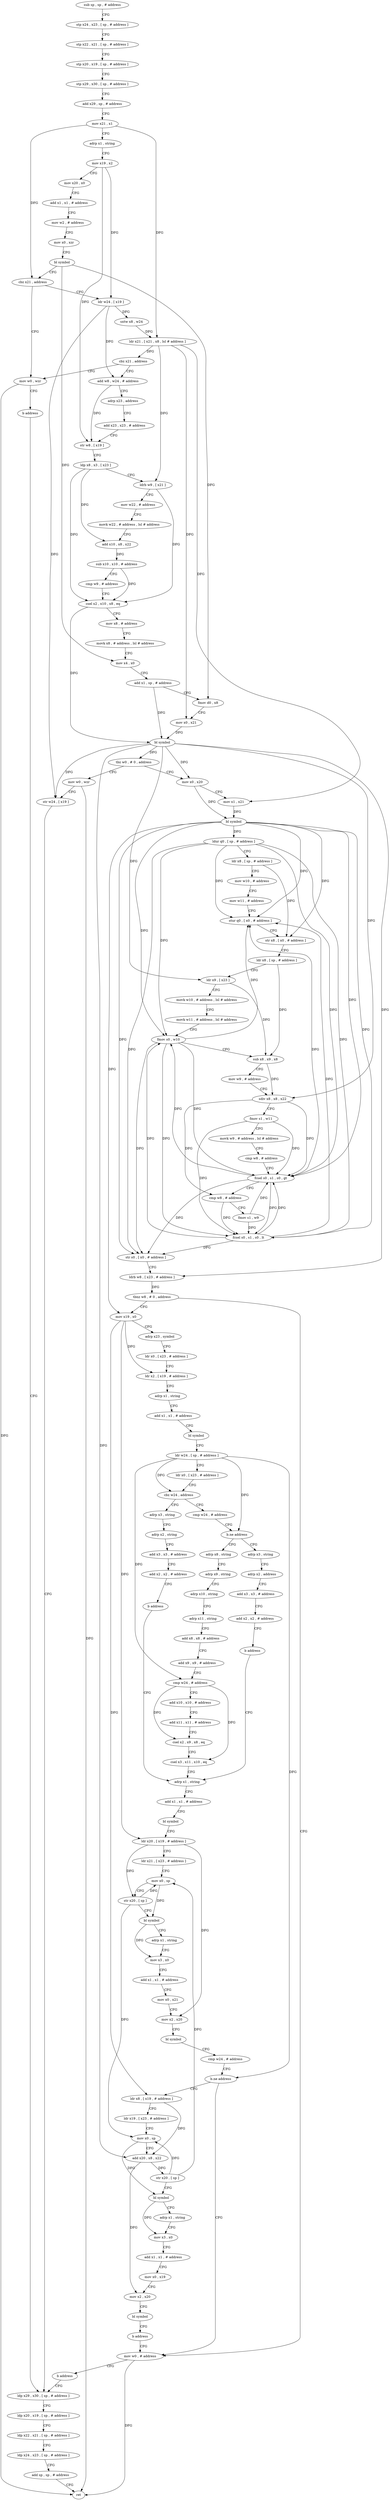 digraph "func" {
"4245624" [label = "sub sp , sp , # address" ]
"4245628" [label = "stp x24 , x23 , [ sp , # address ]" ]
"4245632" [label = "stp x22 , x21 , [ sp , # address ]" ]
"4245636" [label = "stp x20 , x19 , [ sp , # address ]" ]
"4245640" [label = "stp x29 , x30 , [ sp , # address ]" ]
"4245644" [label = "add x29 , sp , # address" ]
"4245648" [label = "mov x21 , x1" ]
"4245652" [label = "adrp x1 , string" ]
"4245656" [label = "mov x19 , x2" ]
"4245660" [label = "mov x20 , x0" ]
"4245664" [label = "add x1 , x1 , # address" ]
"4245668" [label = "mov w2 , # address" ]
"4245672" [label = "mov x0 , xzr" ]
"4245676" [label = "bl symbol" ]
"4245680" [label = "cbz x21 , address" ]
"4245896" [label = "mov w0 , wzr" ]
"4245684" [label = "ldr w24 , [ x19 ]" ]
"4245900" [label = "b address" ]
"4245912" [label = "ldp x29 , x30 , [ sp , # address ]" ]
"4245688" [label = "sxtw x8 , w24" ]
"4245692" [label = "ldr x21 , [ x21 , x8 , lsl # address ]" ]
"4245696" [label = "cbz x21 , address" ]
"4245700" [label = "add w8 , w24 , # address" ]
"4245916" [label = "ldp x20 , x19 , [ sp , # address ]" ]
"4245920" [label = "ldp x22 , x21 , [ sp , # address ]" ]
"4245924" [label = "ldp x24 , x23 , [ sp , # address ]" ]
"4245928" [label = "add sp , sp , # address" ]
"4245932" [label = "ret" ]
"4245704" [label = "adrp x23 , address" ]
"4245708" [label = "add x23 , x23 , # address" ]
"4245712" [label = "str w8 , [ x19 ]" ]
"4245716" [label = "ldp x8 , x3 , [ x23 ]" ]
"4245720" [label = "ldrb w9 , [ x21 ]" ]
"4245724" [label = "mov w22 , # address" ]
"4245728" [label = "movk w22 , # address , lsl # address" ]
"4245732" [label = "add x10 , x8 , x22" ]
"4245736" [label = "sub x10 , x10 , # address" ]
"4245740" [label = "cmp w9 , # address" ]
"4245744" [label = "csel x2 , x10 , x8 , eq" ]
"4245748" [label = "mov x8 , # address" ]
"4245752" [label = "movk x8 , # address , lsl # address" ]
"4245756" [label = "mov x4 , x0" ]
"4245760" [label = "add x1 , sp , # address" ]
"4245764" [label = "fmov d0 , x8" ]
"4245768" [label = "mov x0 , x21" ]
"4245772" [label = "bl symbol" ]
"4245776" [label = "tbz w0 , # 0 , address" ]
"4245904" [label = "mov w0 , wzr" ]
"4245780" [label = "mov x0 , x20" ]
"4245908" [label = "str w24 , [ x19 ]" ]
"4245784" [label = "mov x1 , x21" ]
"4245788" [label = "bl symbol" ]
"4245792" [label = "ldur q0 , [ sp , # address ]" ]
"4245796" [label = "ldr x8 , [ sp , # address ]" ]
"4245800" [label = "mov w10 , # address" ]
"4245804" [label = "mov w11 , # address" ]
"4245808" [label = "stur q0 , [ x0 , # address ]" ]
"4245812" [label = "str x8 , [ x0 , # address ]" ]
"4245816" [label = "ldr x8 , [ sp , # address ]" ]
"4245820" [label = "ldr x9 , [ x23 ]" ]
"4245824" [label = "movk w10 , # address , lsl # address" ]
"4245828" [label = "movk w11 , # address , lsl # address" ]
"4245832" [label = "fmov s0 , w10" ]
"4245836" [label = "sub x8 , x9 , x8" ]
"4245840" [label = "mov w9 , # address" ]
"4245844" [label = "sdiv x8 , x8 , x22" ]
"4245848" [label = "fmov s1 , w11" ]
"4245852" [label = "movk w9 , # address , lsl # address" ]
"4245856" [label = "cmp w8 , # address" ]
"4245860" [label = "fcsel s0 , s1 , s0 , gt" ]
"4245864" [label = "cmp w8 , # address" ]
"4245868" [label = "fmov s1 , w9" ]
"4245872" [label = "fcsel s0 , s1 , s0 , lt" ]
"4245876" [label = "str s0 , [ x0 , # address ]" ]
"4245880" [label = "ldrb w8 , [ x23 , # address ]" ]
"4245884" [label = "tbnz w8 , # 0 , address" ]
"4245936" [label = "mov x19 , x0" ]
"4245888" [label = "mov w0 , # address" ]
"4245940" [label = "adrp x23 , symbol" ]
"4245944" [label = "ldr x0 , [ x23 , # address ]" ]
"4245948" [label = "ldr x2 , [ x19 , # address ]" ]
"4245952" [label = "adrp x1 , string" ]
"4245956" [label = "add x1 , x1 , # address" ]
"4245960" [label = "bl symbol" ]
"4245964" [label = "ldr w24 , [ sp , # address ]" ]
"4245968" [label = "ldr x0 , [ x23 , # address ]" ]
"4245972" [label = "cbz w24 , address" ]
"4246004" [label = "adrp x3 , string" ]
"4245976" [label = "cmp w24 , # address" ]
"4245892" [label = "b address" ]
"4246008" [label = "adrp x2 , string" ]
"4246012" [label = "add x3 , x3 , # address" ]
"4246016" [label = "add x2 , x2 , # address" ]
"4246020" [label = "b address" ]
"4246068" [label = "adrp x1 , string" ]
"4245980" [label = "b.ne address" ]
"4246024" [label = "adrp x8 , string" ]
"4245984" [label = "adrp x3 , string" ]
"4246072" [label = "add x1 , x1 , # address" ]
"4246076" [label = "bl symbol" ]
"4246080" [label = "ldr x20 , [ x19 , # address ]" ]
"4246084" [label = "ldr x21 , [ x23 , # address ]" ]
"4246088" [label = "mov x0 , sp" ]
"4246092" [label = "str x20 , [ sp ]" ]
"4246096" [label = "bl symbol" ]
"4246100" [label = "adrp x1 , string" ]
"4246104" [label = "mov x3 , x0" ]
"4246108" [label = "add x1 , x1 , # address" ]
"4246112" [label = "mov x0 , x21" ]
"4246116" [label = "mov x2 , x20" ]
"4246120" [label = "bl symbol" ]
"4246124" [label = "cmp w24 , # address" ]
"4246128" [label = "b.ne address" ]
"4246132" [label = "ldr x8 , [ x19 , # address ]" ]
"4246028" [label = "adrp x9 , string" ]
"4246032" [label = "adrp x10 , string" ]
"4246036" [label = "adrp x11 , string" ]
"4246040" [label = "add x8 , x8 , # address" ]
"4246044" [label = "add x9 , x9 , # address" ]
"4246048" [label = "cmp w24 , # address" ]
"4246052" [label = "add x10 , x10 , # address" ]
"4246056" [label = "add x11 , x11 , # address" ]
"4246060" [label = "csel x2 , x9 , x8 , eq" ]
"4246064" [label = "csel x3 , x11 , x10 , eq" ]
"4245988" [label = "adrp x2 , address" ]
"4245992" [label = "add x3 , x3 , # address" ]
"4245996" [label = "add x2 , x2 , # address" ]
"4246000" [label = "b address" ]
"4246136" [label = "ldr x19 , [ x23 , # address ]" ]
"4246140" [label = "mov x0 , sp" ]
"4246144" [label = "add x20 , x8 , x22" ]
"4246148" [label = "str x20 , [ sp ]" ]
"4246152" [label = "bl symbol" ]
"4246156" [label = "adrp x1 , string" ]
"4246160" [label = "mov x3 , x0" ]
"4246164" [label = "add x1 , x1 , # address" ]
"4246168" [label = "mov x0 , x19" ]
"4246172" [label = "mov x2 , x20" ]
"4246176" [label = "bl symbol" ]
"4246180" [label = "b address" ]
"4245624" -> "4245628" [ label = "CFG" ]
"4245628" -> "4245632" [ label = "CFG" ]
"4245632" -> "4245636" [ label = "CFG" ]
"4245636" -> "4245640" [ label = "CFG" ]
"4245640" -> "4245644" [ label = "CFG" ]
"4245644" -> "4245648" [ label = "CFG" ]
"4245648" -> "4245652" [ label = "CFG" ]
"4245648" -> "4245680" [ label = "DFG" ]
"4245648" -> "4245692" [ label = "DFG" ]
"4245652" -> "4245656" [ label = "CFG" ]
"4245656" -> "4245660" [ label = "CFG" ]
"4245656" -> "4245684" [ label = "DFG" ]
"4245656" -> "4245712" [ label = "DFG" ]
"4245660" -> "4245664" [ label = "CFG" ]
"4245664" -> "4245668" [ label = "CFG" ]
"4245668" -> "4245672" [ label = "CFG" ]
"4245672" -> "4245676" [ label = "CFG" ]
"4245676" -> "4245680" [ label = "CFG" ]
"4245676" -> "4245756" [ label = "DFG" ]
"4245676" -> "4245764" [ label = "DFG" ]
"4245680" -> "4245896" [ label = "CFG" ]
"4245680" -> "4245684" [ label = "CFG" ]
"4245896" -> "4245900" [ label = "CFG" ]
"4245896" -> "4245932" [ label = "DFG" ]
"4245684" -> "4245688" [ label = "DFG" ]
"4245684" -> "4245700" [ label = "DFG" ]
"4245684" -> "4245908" [ label = "DFG" ]
"4245900" -> "4245912" [ label = "CFG" ]
"4245912" -> "4245916" [ label = "CFG" ]
"4245688" -> "4245692" [ label = "DFG" ]
"4245692" -> "4245696" [ label = "DFG" ]
"4245692" -> "4245720" [ label = "DFG" ]
"4245692" -> "4245768" [ label = "DFG" ]
"4245692" -> "4245784" [ label = "DFG" ]
"4245696" -> "4245896" [ label = "CFG" ]
"4245696" -> "4245700" [ label = "CFG" ]
"4245700" -> "4245704" [ label = "CFG" ]
"4245700" -> "4245712" [ label = "DFG" ]
"4245916" -> "4245920" [ label = "CFG" ]
"4245920" -> "4245924" [ label = "CFG" ]
"4245924" -> "4245928" [ label = "CFG" ]
"4245928" -> "4245932" [ label = "CFG" ]
"4245704" -> "4245708" [ label = "CFG" ]
"4245708" -> "4245712" [ label = "CFG" ]
"4245712" -> "4245716" [ label = "CFG" ]
"4245716" -> "4245720" [ label = "CFG" ]
"4245716" -> "4245732" [ label = "DFG" ]
"4245716" -> "4245744" [ label = "DFG" ]
"4245720" -> "4245724" [ label = "CFG" ]
"4245720" -> "4245744" [ label = "DFG" ]
"4245724" -> "4245728" [ label = "CFG" ]
"4245728" -> "4245732" [ label = "CFG" ]
"4245732" -> "4245736" [ label = "DFG" ]
"4245736" -> "4245740" [ label = "CFG" ]
"4245736" -> "4245744" [ label = "DFG" ]
"4245740" -> "4245744" [ label = "CFG" ]
"4245744" -> "4245748" [ label = "CFG" ]
"4245744" -> "4245772" [ label = "DFG" ]
"4245748" -> "4245752" [ label = "CFG" ]
"4245752" -> "4245756" [ label = "CFG" ]
"4245756" -> "4245760" [ label = "CFG" ]
"4245760" -> "4245764" [ label = "CFG" ]
"4245760" -> "4245772" [ label = "DFG" ]
"4245764" -> "4245768" [ label = "CFG" ]
"4245768" -> "4245772" [ label = "DFG" ]
"4245772" -> "4245776" [ label = "DFG" ]
"4245772" -> "4245908" [ label = "DFG" ]
"4245772" -> "4245780" [ label = "DFG" ]
"4245772" -> "4245844" [ label = "DFG" ]
"4245772" -> "4246144" [ label = "DFG" ]
"4245772" -> "4245820" [ label = "DFG" ]
"4245772" -> "4245880" [ label = "DFG" ]
"4245776" -> "4245904" [ label = "CFG" ]
"4245776" -> "4245780" [ label = "CFG" ]
"4245904" -> "4245908" [ label = "CFG" ]
"4245904" -> "4245932" [ label = "DFG" ]
"4245780" -> "4245784" [ label = "CFG" ]
"4245780" -> "4245788" [ label = "DFG" ]
"4245908" -> "4245912" [ label = "CFG" ]
"4245784" -> "4245788" [ label = "DFG" ]
"4245788" -> "4245792" [ label = "DFG" ]
"4245788" -> "4245808" [ label = "DFG" ]
"4245788" -> "4245812" [ label = "DFG" ]
"4245788" -> "4245876" [ label = "DFG" ]
"4245788" -> "4245936" [ label = "DFG" ]
"4245788" -> "4245832" [ label = "DFG" ]
"4245788" -> "4245860" [ label = "DFG" ]
"4245788" -> "4245872" [ label = "DFG" ]
"4245792" -> "4245796" [ label = "CFG" ]
"4245792" -> "4245808" [ label = "DFG" ]
"4245792" -> "4245832" [ label = "DFG" ]
"4245792" -> "4245860" [ label = "DFG" ]
"4245792" -> "4245872" [ label = "DFG" ]
"4245792" -> "4245876" [ label = "DFG" ]
"4245796" -> "4245800" [ label = "CFG" ]
"4245796" -> "4245812" [ label = "DFG" ]
"4245800" -> "4245804" [ label = "CFG" ]
"4245804" -> "4245808" [ label = "CFG" ]
"4245808" -> "4245812" [ label = "CFG" ]
"4245812" -> "4245816" [ label = "CFG" ]
"4245816" -> "4245820" [ label = "CFG" ]
"4245816" -> "4245836" [ label = "DFG" ]
"4245820" -> "4245824" [ label = "CFG" ]
"4245820" -> "4245836" [ label = "DFG" ]
"4245824" -> "4245828" [ label = "CFG" ]
"4245828" -> "4245832" [ label = "CFG" ]
"4245832" -> "4245836" [ label = "CFG" ]
"4245832" -> "4245808" [ label = "DFG" ]
"4245832" -> "4245860" [ label = "DFG" ]
"4245832" -> "4245872" [ label = "DFG" ]
"4245832" -> "4245876" [ label = "DFG" ]
"4245836" -> "4245840" [ label = "CFG" ]
"4245836" -> "4245844" [ label = "DFG" ]
"4245840" -> "4245844" [ label = "CFG" ]
"4245844" -> "4245848" [ label = "CFG" ]
"4245844" -> "4245860" [ label = "DFG" ]
"4245844" -> "4245864" [ label = "DFG" ]
"4245848" -> "4245852" [ label = "CFG" ]
"4245848" -> "4245860" [ label = "DFG" ]
"4245848" -> "4245872" [ label = "DFG" ]
"4245852" -> "4245856" [ label = "CFG" ]
"4245856" -> "4245860" [ label = "CFG" ]
"4245860" -> "4245864" [ label = "CFG" ]
"4245860" -> "4245808" [ label = "DFG" ]
"4245860" -> "4245832" [ label = "DFG" ]
"4245860" -> "4245872" [ label = "DFG" ]
"4245860" -> "4245876" [ label = "DFG" ]
"4245864" -> "4245868" [ label = "CFG" ]
"4245864" -> "4245872" [ label = "DFG" ]
"4245868" -> "4245872" [ label = "DFG" ]
"4245868" -> "4245860" [ label = "DFG" ]
"4245872" -> "4245876" [ label = "DFG" ]
"4245872" -> "4245808" [ label = "DFG" ]
"4245872" -> "4245832" [ label = "DFG" ]
"4245872" -> "4245860" [ label = "DFG" ]
"4245876" -> "4245880" [ label = "CFG" ]
"4245880" -> "4245884" [ label = "DFG" ]
"4245884" -> "4245936" [ label = "CFG" ]
"4245884" -> "4245888" [ label = "CFG" ]
"4245936" -> "4245940" [ label = "CFG" ]
"4245936" -> "4245948" [ label = "DFG" ]
"4245936" -> "4246080" [ label = "DFG" ]
"4245936" -> "4246132" [ label = "DFG" ]
"4245888" -> "4245892" [ label = "CFG" ]
"4245888" -> "4245932" [ label = "DFG" ]
"4245940" -> "4245944" [ label = "CFG" ]
"4245944" -> "4245948" [ label = "CFG" ]
"4245948" -> "4245952" [ label = "CFG" ]
"4245952" -> "4245956" [ label = "CFG" ]
"4245956" -> "4245960" [ label = "CFG" ]
"4245960" -> "4245964" [ label = "CFG" ]
"4245964" -> "4245968" [ label = "CFG" ]
"4245964" -> "4245972" [ label = "DFG" ]
"4245964" -> "4245980" [ label = "DFG" ]
"4245964" -> "4246128" [ label = "DFG" ]
"4245964" -> "4246048" [ label = "DFG" ]
"4245968" -> "4245972" [ label = "CFG" ]
"4245972" -> "4246004" [ label = "CFG" ]
"4245972" -> "4245976" [ label = "CFG" ]
"4246004" -> "4246008" [ label = "CFG" ]
"4245976" -> "4245980" [ label = "CFG" ]
"4245892" -> "4245912" [ label = "CFG" ]
"4246008" -> "4246012" [ label = "CFG" ]
"4246012" -> "4246016" [ label = "CFG" ]
"4246016" -> "4246020" [ label = "CFG" ]
"4246020" -> "4246068" [ label = "CFG" ]
"4246068" -> "4246072" [ label = "CFG" ]
"4245980" -> "4246024" [ label = "CFG" ]
"4245980" -> "4245984" [ label = "CFG" ]
"4246024" -> "4246028" [ label = "CFG" ]
"4245984" -> "4245988" [ label = "CFG" ]
"4246072" -> "4246076" [ label = "CFG" ]
"4246076" -> "4246080" [ label = "CFG" ]
"4246080" -> "4246084" [ label = "CFG" ]
"4246080" -> "4246092" [ label = "DFG" ]
"4246080" -> "4246116" [ label = "DFG" ]
"4246084" -> "4246088" [ label = "CFG" ]
"4246088" -> "4246092" [ label = "CFG" ]
"4246088" -> "4246096" [ label = "DFG" ]
"4246092" -> "4246096" [ label = "CFG" ]
"4246092" -> "4246088" [ label = "DFG" ]
"4246092" -> "4246140" [ label = "DFG" ]
"4246096" -> "4246100" [ label = "CFG" ]
"4246096" -> "4246104" [ label = "DFG" ]
"4246100" -> "4246104" [ label = "CFG" ]
"4246104" -> "4246108" [ label = "CFG" ]
"4246108" -> "4246112" [ label = "CFG" ]
"4246112" -> "4246116" [ label = "CFG" ]
"4246116" -> "4246120" [ label = "CFG" ]
"4246120" -> "4246124" [ label = "CFG" ]
"4246124" -> "4246128" [ label = "CFG" ]
"4246128" -> "4245888" [ label = "CFG" ]
"4246128" -> "4246132" [ label = "CFG" ]
"4246132" -> "4246136" [ label = "CFG" ]
"4246132" -> "4246144" [ label = "DFG" ]
"4246028" -> "4246032" [ label = "CFG" ]
"4246032" -> "4246036" [ label = "CFG" ]
"4246036" -> "4246040" [ label = "CFG" ]
"4246040" -> "4246044" [ label = "CFG" ]
"4246044" -> "4246048" [ label = "CFG" ]
"4246048" -> "4246052" [ label = "CFG" ]
"4246048" -> "4246060" [ label = "DFG" ]
"4246048" -> "4246064" [ label = "DFG" ]
"4246052" -> "4246056" [ label = "CFG" ]
"4246056" -> "4246060" [ label = "CFG" ]
"4246060" -> "4246064" [ label = "CFG" ]
"4246064" -> "4246068" [ label = "CFG" ]
"4245988" -> "4245992" [ label = "CFG" ]
"4245992" -> "4245996" [ label = "CFG" ]
"4245996" -> "4246000" [ label = "CFG" ]
"4246000" -> "4246068" [ label = "CFG" ]
"4246136" -> "4246140" [ label = "CFG" ]
"4246140" -> "4246144" [ label = "CFG" ]
"4246140" -> "4246152" [ label = "DFG" ]
"4246144" -> "4246148" [ label = "DFG" ]
"4246144" -> "4246172" [ label = "DFG" ]
"4246148" -> "4246152" [ label = "CFG" ]
"4246148" -> "4246088" [ label = "DFG" ]
"4246148" -> "4246140" [ label = "DFG" ]
"4246152" -> "4246156" [ label = "CFG" ]
"4246152" -> "4246160" [ label = "DFG" ]
"4246156" -> "4246160" [ label = "CFG" ]
"4246160" -> "4246164" [ label = "CFG" ]
"4246164" -> "4246168" [ label = "CFG" ]
"4246168" -> "4246172" [ label = "CFG" ]
"4246172" -> "4246176" [ label = "CFG" ]
"4246176" -> "4246180" [ label = "CFG" ]
"4246180" -> "4245888" [ label = "CFG" ]
}
